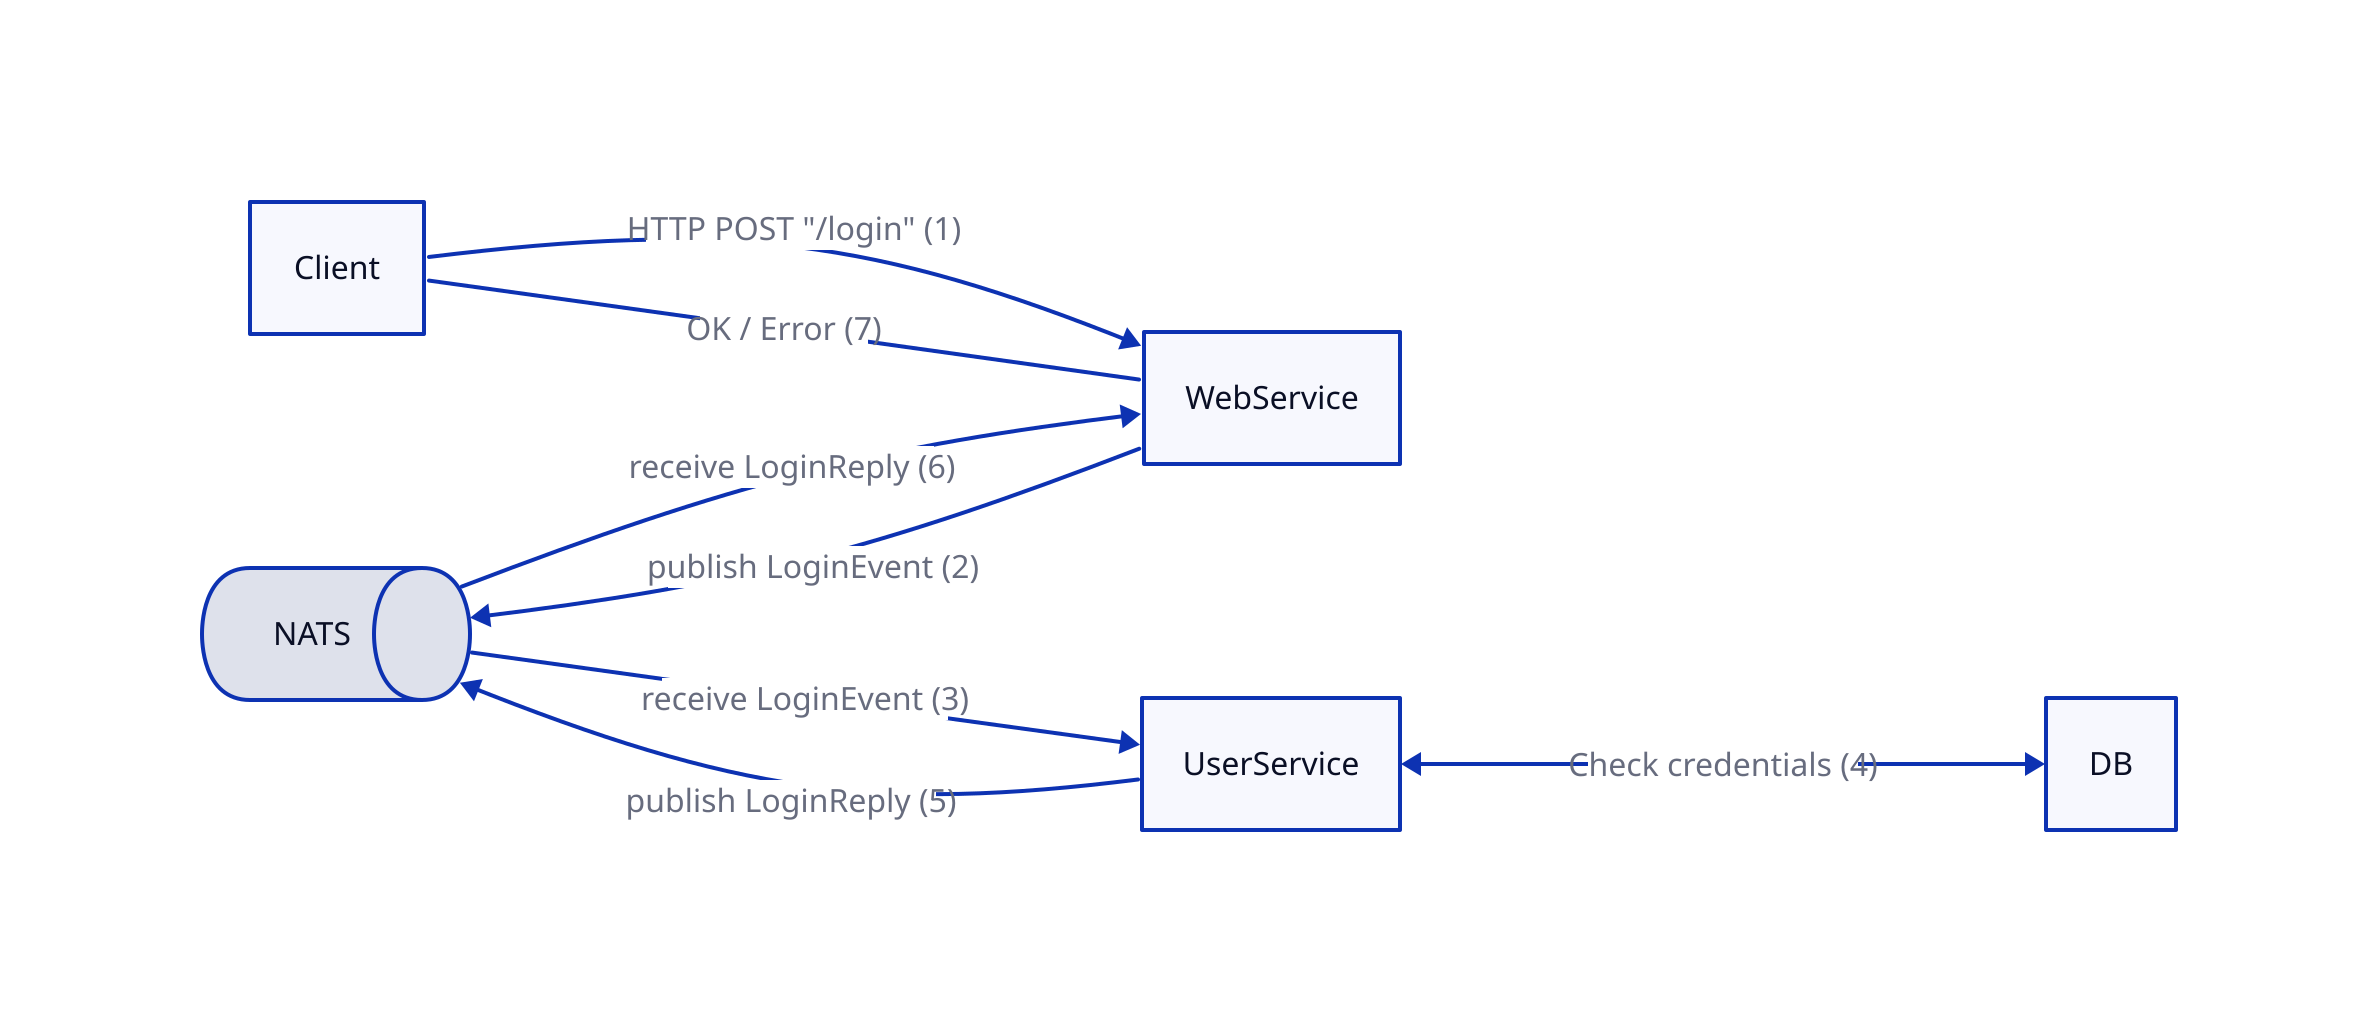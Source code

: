 direction:right
NATS{
    shape:queue
}

Client -> WebService: HTTP POST "/login" (1)

Client -- WebService: OK / Error (7)

WebService -> NATS: publish LoginEvent (2)

UserService <- NATS: receive LoginEvent (3)

UserService <-> DB: Check credentials (4)

UserService -> NATS: publish LoginReply (5)

WebService <- NATS: receive LoginReply (6)